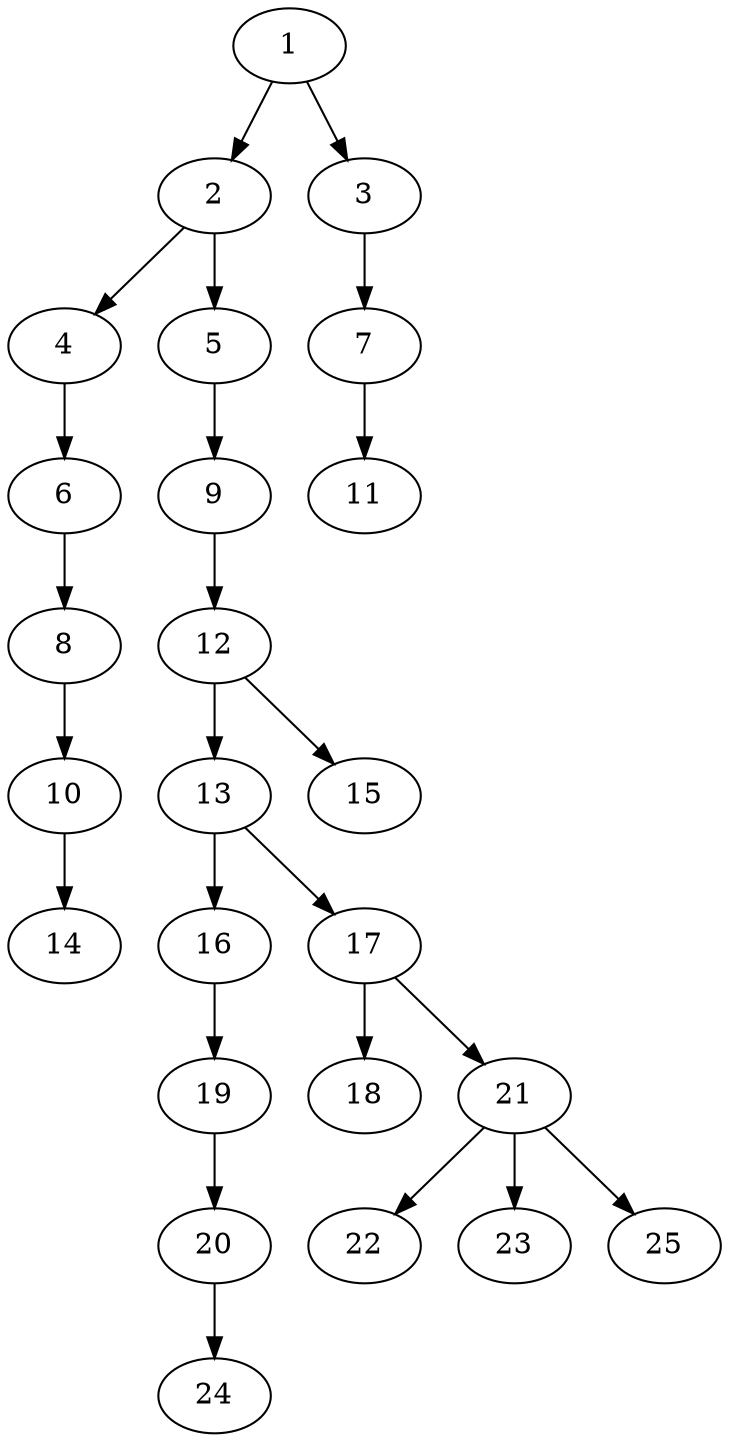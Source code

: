 // DAG automatically generated by daggen at Fri Aug  4 16:35:13 2017
// ./daggen --dot -n 25 --fat 0.2 --regular 0.2 --density 0.2 --jump 4 
digraph G {
  1 [size="1069979", alpha="0.06"]
  1 -> 2 [size ="679"]
  1 -> 3 [size ="679"]
  2 [size="228740", alpha="0.15"]
  2 -> 4 [size ="302"]
  2 -> 5 [size ="302"]
  3 [size="782758", alpha="0.16"]
  3 -> 7 [size ="679"]
  4 [size="782758", alpha="0.08"]
  4 -> 6 [size ="679"]
  5 [size="3326", alpha="0.02"]
  5 -> 9 [size ="75"]
  6 [size="39819", alpha="0.05"]
  6 -> 8 [size ="839"]
  7 [size="62797", alpha="0.20"]
  7 -> 11 [size ="75"]
  8 [size="32957", alpha="0.11"]
  8 -> 10 [size ="134"]
  9 [size="35128", alpha="0.08"]
  9 -> 12 [size ="839"]
  10 [size="927225", alpha="0.04"]
  10 -> 14 [size ="839"]
  11 [size="38413", alpha="0.01"]
  12 [size="231928", alpha="0.02"]
  12 -> 13 [size ="302"]
  12 -> 15 [size ="302"]
  13 [size="18041", alpha="0.08"]
  13 -> 16 [size ="537"]
  13 -> 17 [size ="537"]
  14 [size="183161", alpha="0.02"]
  15 [size="5586", alpha="0.04"]
  16 [size="13603", alpha="0.06"]
  16 -> 19 [size ="411"]
  17 [size="101998", alpha="0.06"]
  17 -> 18 [size ="302"]
  17 -> 21 [size ="302"]
  18 [size="9593", alpha="0.14"]
  19 [size="104137", alpha="0.04"]
  19 -> 20 [size ="210"]
  20 [size="8590", alpha="0.05"]
  20 -> 24 [size ="34"]
  21 [size="636", alpha="0.18"]
  21 -> 22 [size ="34"]
  21 -> 23 [size ="34"]
  21 -> 25 [size ="34"]
  22 [size="1140", alpha="0.11"]
  23 [size="782758", alpha="0.14"]
  24 [size="368293", alpha="0.20"]
  25 [size="1111", alpha="0.06"]
}

